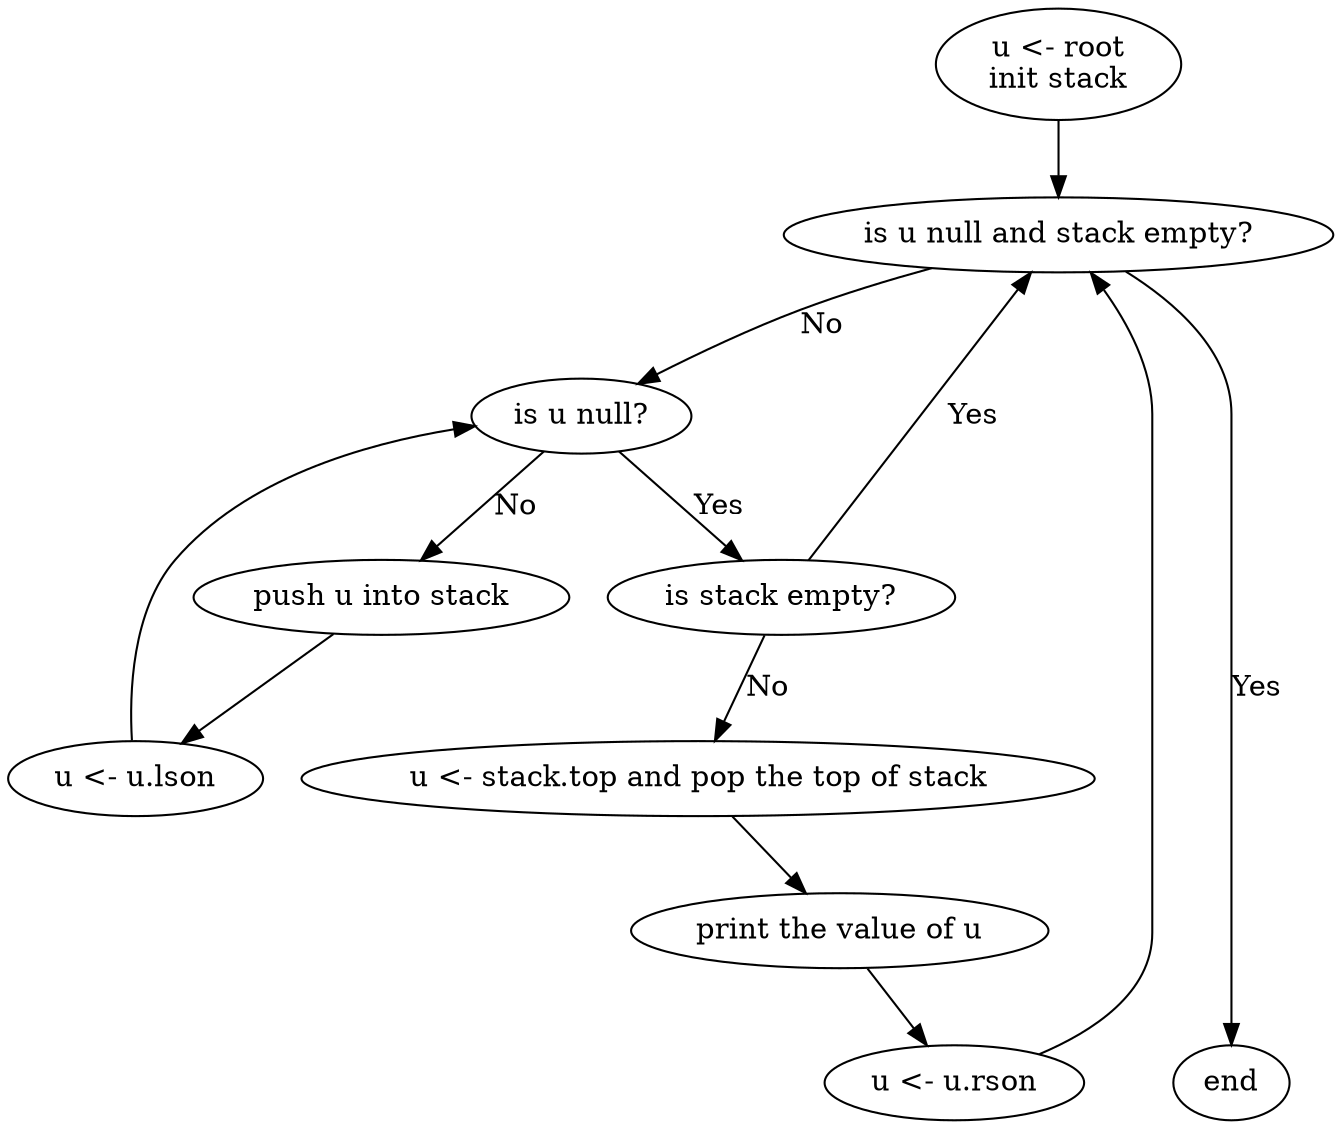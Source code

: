 digraph {
  init[label="u <- root\ninit stack"];
  judge0[label="is u null and stack empty?"];
  judge1[label="is u null?"];
  judge2[label="is stack empty?"];
  print[label="print the value of u"];
  lson[label="u <- u.lson"];
  rson[label="u <- u.rson"];
  push[label="push u into stack"];
  pop[label="u <- stack.top and pop the top of stack"];
  { rank=max; end; }

  init -> judge0;
  judge0 -> end[label="Yes"];
  judge0 -> judge1[label="No"];
  judge1 -> judge2[label="Yes"];
  judge1 -> push[label="No"];
  push -> lson -> judge1;

  judge2 -> judge0[label="Yes"];
  judge2 -> pop[label="No"];
  pop -> print -> rson -> judge0;
}
